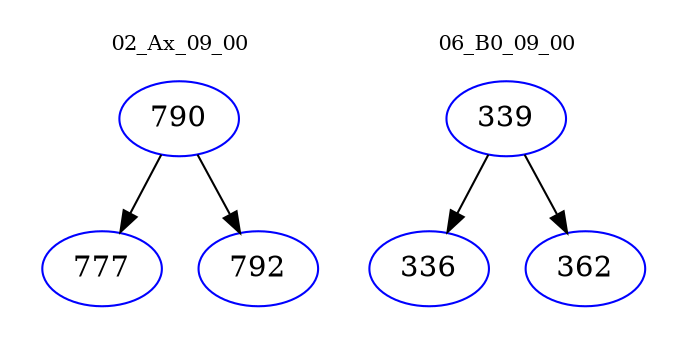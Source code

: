 digraph{
subgraph cluster_0 {
color = white
label = "02_Ax_09_00";
fontsize=10;
T0_790 [label="790", color="blue"]
T0_790 -> T0_777 [color="black"]
T0_777 [label="777", color="blue"]
T0_790 -> T0_792 [color="black"]
T0_792 [label="792", color="blue"]
}
subgraph cluster_1 {
color = white
label = "06_B0_09_00";
fontsize=10;
T1_339 [label="339", color="blue"]
T1_339 -> T1_336 [color="black"]
T1_336 [label="336", color="blue"]
T1_339 -> T1_362 [color="black"]
T1_362 [label="362", color="blue"]
}
}
